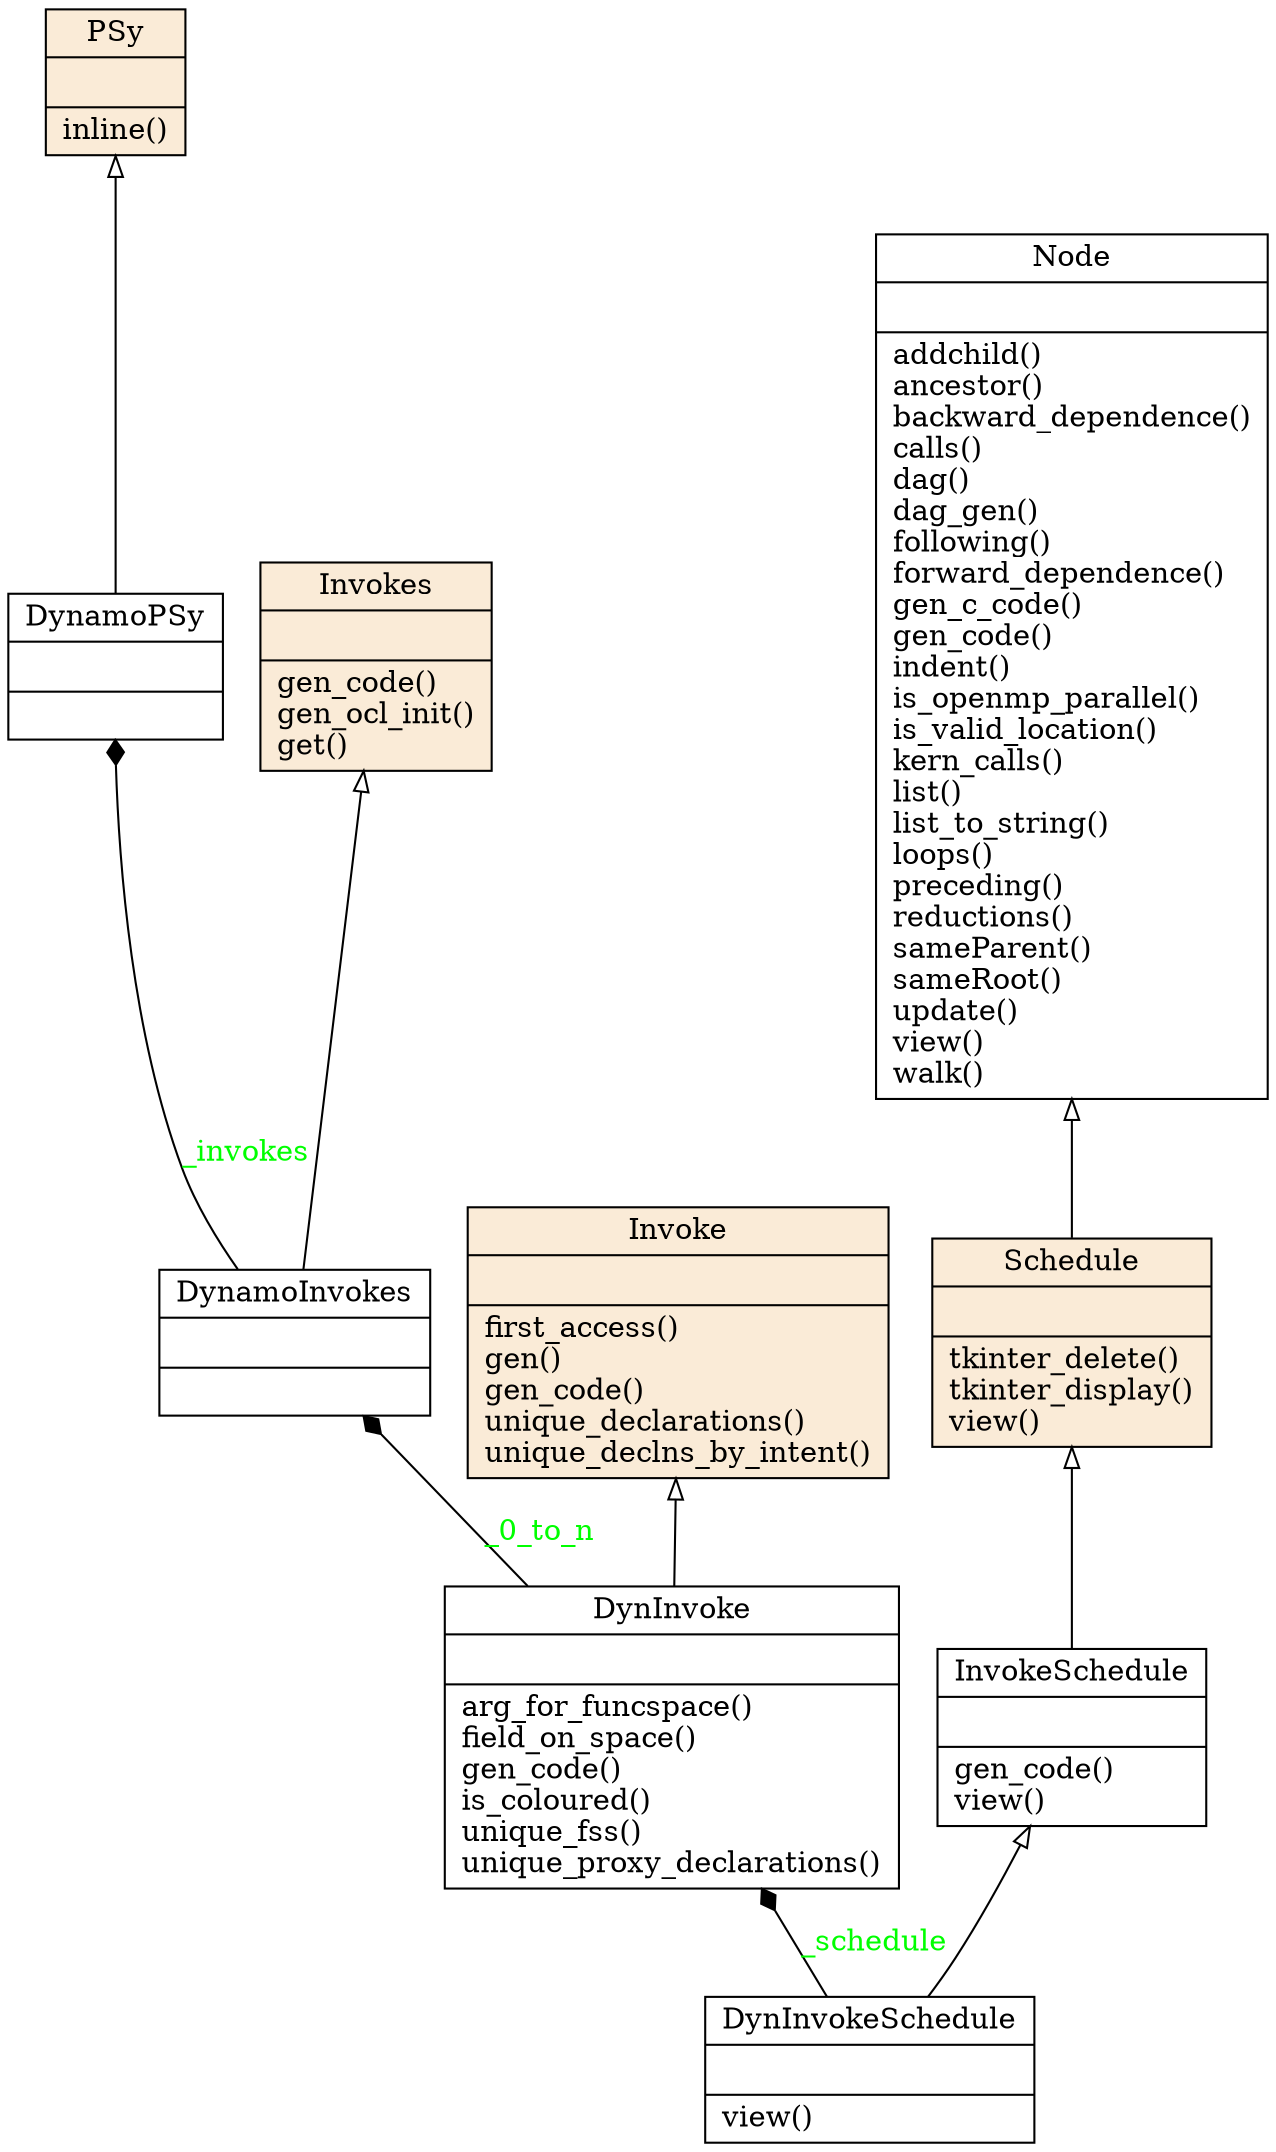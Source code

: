digraph "classes_dynamo0p3" {
charset="utf-8"
rankdir=BT
"18" [label="{DynInvoke|\l|arg_for_funcspace()\lfield_on_space()\lgen_code()\lis_coloured()\lunique_fss()\lunique_proxy_declarations()\l}", shape="record"];
"22" [label="{DynInvokeSchedule|\l|view()\l}", shape="record"];
"32" [label="{DynamoInvokes|\l|}", shape="record"];
"33" [label="{DynamoPSy|\l|}", shape="record"];
"43" [label="{Invoke|\l|first_access()\lgen()\lgen_code()\lunique_declarations()\lunique_declns_by_intent()\l}", shape="record", style=filled, fillcolor="antiquewhite"];
"44" [label="{InvokeSchedule|\l|gen_code()\lview()\l}", shape="record"];
"45" [label="{Invokes|\l|gen_code()\lgen_ocl_init()\lget()\l}", shape="record", style=filled, fillcolor="antiquewhite"];
"56" [label="{Node|\l|addchild()\lancestor()\lbackward_dependence()\lcalls()\ldag()\ldag_gen()\lfollowing()\lforward_dependence()\lgen_c_code()\lgen_code()\lindent()\lis_openmp_parallel()\lis_valid_location()\lkern_calls()\llist()\llist_to_string()\lloops()\lpreceding()\lreductions()\lsameParent()\lsameRoot()\lupdate()\lview()\lwalk()\l}", shape="record"];
"58" [label="{PSy|\l|inline()\l}", shape="record", style=filled, fillcolor="antiquewhite"];
"61" [label="{Schedule|\l|tkinter_delete()\ltkinter_display()\lview()\l}", shape="record", style=filled, fillcolor="antiquewhite"];
"18" -> "43" [arrowhead="empty", arrowtail="none"];
"22" -> "44" [arrowhead="empty", arrowtail="none"];
"32" -> "45" [arrowhead="empty", arrowtail="none"];
"33" -> "58" [arrowhead="empty", arrowtail="none"];
"44" -> "61" [arrowhead="empty", arrowtail="none"];
"61" -> "56" [arrowhead="empty", arrowtail="none"];
"18" -> "32" [arrowhead="diamond", arrowtail="none", fontcolor="green", label="_0_to_n", style="solid"];
"22" -> "18" [arrowhead="diamond", arrowtail="none", fontcolor="green", label="_schedule", style="solid"];
"32" -> "33" [arrowhead="diamond", arrowtail="none", fontcolor="green", label="_invokes", style="solid"];
}
